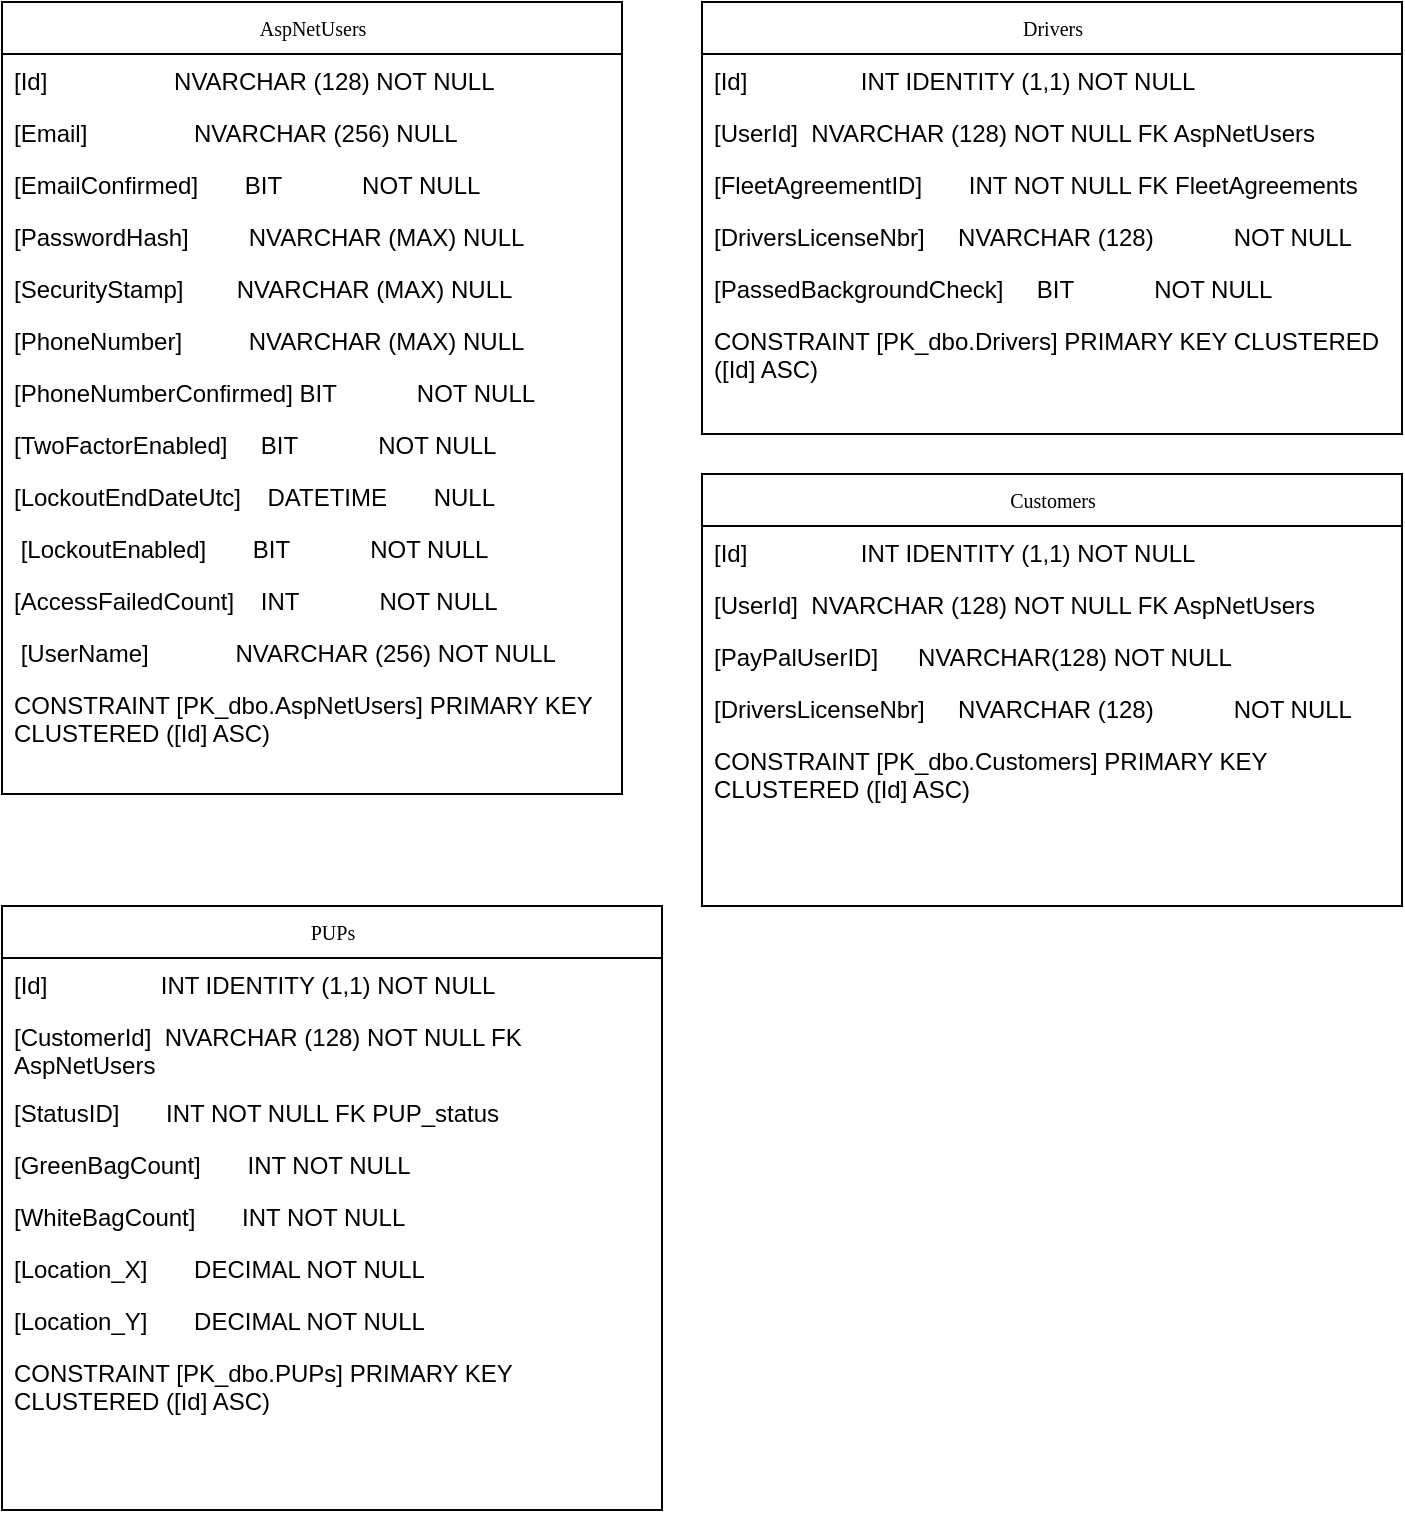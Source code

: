 <mxfile version="12.2.6" type="github" pages="1">
  <diagram id="KIfDUf1n7L53kUug-3rC" name="Page-1">
    <mxGraphModel dx="558" dy="868" grid="1" gridSize="10" guides="1" tooltips="1" connect="1" arrows="1" fold="1" page="1" pageScale="1" pageWidth="850" pageHeight="1100" math="0" shadow="0">
      <root>
        <mxCell id="0"/>
        <mxCell id="1" parent="0"/>
        <mxCell id="Ca7Wkop1gzhK9IgyCtEc-1" value="AspNetUsers" style="swimlane;html=1;fontStyle=0;childLayout=stackLayout;horizontal=1;startSize=26;fillColor=none;horizontalStack=0;resizeParent=1;resizeLast=0;collapsible=1;marginBottom=0;swimlaneFillColor=#ffffff;rounded=0;shadow=0;comic=0;labelBackgroundColor=none;strokeColor=#000000;strokeWidth=1;fontFamily=Verdana;fontSize=10;fontColor=#000000;align=center;" parent="1" vertex="1">
          <mxGeometry x="870" y="4" width="310" height="396" as="geometry"/>
        </mxCell>
        <mxCell id="Ca7Wkop1gzhK9IgyCtEc-2" value="[Id]&amp;nbsp; &amp;nbsp; &amp;nbsp; &amp;nbsp; &amp;nbsp; &amp;nbsp; &amp;nbsp; &amp;nbsp; &amp;nbsp; &amp;nbsp;NVARCHAR (128) NOT NULL" style="text;html=1;strokeColor=none;fillColor=none;align=left;verticalAlign=top;spacingLeft=4;spacingRight=4;whiteSpace=wrap;overflow=hidden;rotatable=0;points=[[0,0.5],[1,0.5]];portConstraint=eastwest;" parent="Ca7Wkop1gzhK9IgyCtEc-1" vertex="1">
          <mxGeometry y="26" width="310" height="26" as="geometry"/>
        </mxCell>
        <mxCell id="Ca7Wkop1gzhK9IgyCtEc-3" value="[Email]&amp;nbsp; &amp;nbsp; &amp;nbsp; &amp;nbsp; &amp;nbsp; &amp;nbsp; &amp;nbsp; &amp;nbsp; NVARCHAR (256) NULL" style="text;html=1;strokeColor=none;fillColor=none;align=left;verticalAlign=top;spacingLeft=4;spacingRight=4;whiteSpace=wrap;overflow=hidden;rotatable=0;points=[[0,0.5],[1,0.5]];portConstraint=eastwest;" parent="Ca7Wkop1gzhK9IgyCtEc-1" vertex="1">
          <mxGeometry y="52" width="310" height="26" as="geometry"/>
        </mxCell>
        <mxCell id="Ca7Wkop1gzhK9IgyCtEc-4" value="[EmailConfirmed]&amp;nbsp; &amp;nbsp; &amp;nbsp; &amp;nbsp;BIT&amp;nbsp; &amp;nbsp; &amp;nbsp; &amp;nbsp; &amp;nbsp; &amp;nbsp; NOT NULL" style="text;html=1;strokeColor=none;fillColor=none;align=left;verticalAlign=top;spacingLeft=4;spacingRight=4;whiteSpace=wrap;overflow=hidden;rotatable=0;points=[[0,0.5],[1,0.5]];portConstraint=eastwest;" parent="Ca7Wkop1gzhK9IgyCtEc-1" vertex="1">
          <mxGeometry y="78" width="310" height="26" as="geometry"/>
        </mxCell>
        <mxCell id="Ca7Wkop1gzhK9IgyCtEc-5" value="[PasswordHash]&amp;nbsp; &amp;nbsp; &amp;nbsp; &amp;nbsp; &amp;nbsp;NVARCHAR (MAX) NULL" style="text;html=1;strokeColor=none;fillColor=none;align=left;verticalAlign=top;spacingLeft=4;spacingRight=4;whiteSpace=wrap;overflow=hidden;rotatable=0;points=[[0,0.5],[1,0.5]];portConstraint=eastwest;" parent="Ca7Wkop1gzhK9IgyCtEc-1" vertex="1">
          <mxGeometry y="104" width="310" height="26" as="geometry"/>
        </mxCell>
        <mxCell id="Ca7Wkop1gzhK9IgyCtEc-6" value="[SecurityStamp]&amp;nbsp; &amp;nbsp; &amp;nbsp; &amp;nbsp; NVARCHAR (MAX) NULL" style="text;html=1;strokeColor=none;fillColor=none;align=left;verticalAlign=top;spacingLeft=4;spacingRight=4;whiteSpace=wrap;overflow=hidden;rotatable=0;points=[[0,0.5],[1,0.5]];portConstraint=eastwest;" parent="Ca7Wkop1gzhK9IgyCtEc-1" vertex="1">
          <mxGeometry y="130" width="310" height="26" as="geometry"/>
        </mxCell>
        <mxCell id="Ca7Wkop1gzhK9IgyCtEc-7" value="[PhoneNumber]&amp;nbsp; &amp;nbsp; &amp;nbsp; &amp;nbsp; &amp;nbsp; NVARCHAR (MAX) NULL" style="text;html=1;strokeColor=none;fillColor=none;align=left;verticalAlign=top;spacingLeft=4;spacingRight=4;whiteSpace=wrap;overflow=hidden;rotatable=0;points=[[0,0.5],[1,0.5]];portConstraint=eastwest;" parent="Ca7Wkop1gzhK9IgyCtEc-1" vertex="1">
          <mxGeometry y="156" width="310" height="26" as="geometry"/>
        </mxCell>
        <mxCell id="Ca7Wkop1gzhK9IgyCtEc-8" value="[PhoneNumberConfirmed] BIT&amp;nbsp; &amp;nbsp; &amp;nbsp; &amp;nbsp; &amp;nbsp; &amp;nbsp; NOT NULL" style="text;html=1;strokeColor=none;fillColor=none;align=left;verticalAlign=top;spacingLeft=4;spacingRight=4;whiteSpace=wrap;overflow=hidden;rotatable=0;points=[[0,0.5],[1,0.5]];portConstraint=eastwest;" parent="Ca7Wkop1gzhK9IgyCtEc-1" vertex="1">
          <mxGeometry y="182" width="310" height="26" as="geometry"/>
        </mxCell>
        <mxCell id="Ca7Wkop1gzhK9IgyCtEc-9" value="[TwoFactorEnabled]&amp;nbsp; &amp;nbsp; &amp;nbsp;BIT&amp;nbsp; &amp;nbsp; &amp;nbsp; &amp;nbsp; &amp;nbsp; &amp;nbsp; NOT NULL" style="text;html=1;strokeColor=none;fillColor=none;align=left;verticalAlign=top;spacingLeft=4;spacingRight=4;whiteSpace=wrap;overflow=hidden;rotatable=0;points=[[0,0.5],[1,0.5]];portConstraint=eastwest;" parent="Ca7Wkop1gzhK9IgyCtEc-1" vertex="1">
          <mxGeometry y="208" width="310" height="26" as="geometry"/>
        </mxCell>
        <mxCell id="Ca7Wkop1gzhK9IgyCtEc-10" value="[LockoutEndDateUtc]&amp;nbsp; &amp;nbsp; DATETIME&amp;nbsp; &amp;nbsp; &amp;nbsp; &amp;nbsp;NULL" style="text;html=1;strokeColor=none;fillColor=none;align=left;verticalAlign=top;spacingLeft=4;spacingRight=4;whiteSpace=wrap;overflow=hidden;rotatable=0;points=[[0,0.5],[1,0.5]];portConstraint=eastwest;" parent="Ca7Wkop1gzhK9IgyCtEc-1" vertex="1">
          <mxGeometry y="234" width="310" height="26" as="geometry"/>
        </mxCell>
        <mxCell id="Ca7Wkop1gzhK9IgyCtEc-11" value="&amp;nbsp;[LockoutEnabled]&amp;nbsp; &amp;nbsp; &amp;nbsp; &amp;nbsp;BIT&amp;nbsp; &amp;nbsp; &amp;nbsp; &amp;nbsp; &amp;nbsp; &amp;nbsp; NOT NULL" style="text;html=1;strokeColor=none;fillColor=none;align=left;verticalAlign=top;spacingLeft=4;spacingRight=4;whiteSpace=wrap;overflow=hidden;rotatable=0;points=[[0,0.5],[1,0.5]];portConstraint=eastwest;" parent="Ca7Wkop1gzhK9IgyCtEc-1" vertex="1">
          <mxGeometry y="260" width="310" height="26" as="geometry"/>
        </mxCell>
        <mxCell id="Ca7Wkop1gzhK9IgyCtEc-12" value="[AccessFailedCount]&amp;nbsp; &amp;nbsp; INT&amp;nbsp; &amp;nbsp; &amp;nbsp; &amp;nbsp; &amp;nbsp; &amp;nbsp; NOT NULL" style="text;html=1;strokeColor=none;fillColor=none;align=left;verticalAlign=top;spacingLeft=4;spacingRight=4;whiteSpace=wrap;overflow=hidden;rotatable=0;points=[[0,0.5],[1,0.5]];portConstraint=eastwest;" parent="Ca7Wkop1gzhK9IgyCtEc-1" vertex="1">
          <mxGeometry y="286" width="310" height="26" as="geometry"/>
        </mxCell>
        <mxCell id="Ca7Wkop1gzhK9IgyCtEc-13" value="&amp;nbsp;[UserName]&amp;nbsp; &amp;nbsp; &amp;nbsp; &amp;nbsp; &amp;nbsp; &amp;nbsp; &amp;nbsp;NVARCHAR (256) NOT NULL" style="text;html=1;strokeColor=none;fillColor=none;align=left;verticalAlign=top;spacingLeft=4;spacingRight=4;whiteSpace=wrap;overflow=hidden;rotatable=0;points=[[0,0.5],[1,0.5]];portConstraint=eastwest;" parent="Ca7Wkop1gzhK9IgyCtEc-1" vertex="1">
          <mxGeometry y="312" width="310" height="26" as="geometry"/>
        </mxCell>
        <mxCell id="Ca7Wkop1gzhK9IgyCtEc-14" value="CONSTRAINT [PK_dbo.AspNetUsers] PRIMARY KEY CLUSTERED ([Id] ASC)" style="text;html=1;strokeColor=none;fillColor=none;align=left;verticalAlign=top;spacingLeft=4;spacingRight=4;whiteSpace=wrap;overflow=hidden;rotatable=0;points=[[0,0.5],[1,0.5]];portConstraint=eastwest;" parent="Ca7Wkop1gzhK9IgyCtEc-1" vertex="1">
          <mxGeometry y="338" width="310" height="42" as="geometry"/>
        </mxCell>
        <mxCell id="LeqrXOZEjT0UXgj0MQsK-1" value="Drivers" style="swimlane;html=1;fontStyle=0;childLayout=stackLayout;horizontal=1;startSize=26;fillColor=none;horizontalStack=0;resizeParent=1;resizeLast=0;collapsible=1;marginBottom=0;swimlaneFillColor=#ffffff;rounded=0;shadow=0;comic=0;labelBackgroundColor=none;strokeColor=#000000;strokeWidth=1;fontFamily=Verdana;fontSize=10;fontColor=#000000;align=center;" vertex="1" parent="1">
          <mxGeometry x="1220" y="4" width="350" height="216" as="geometry"/>
        </mxCell>
        <mxCell id="LeqrXOZEjT0UXgj0MQsK-2" value="[Id]&amp;nbsp; &amp;nbsp; &amp;nbsp; &amp;nbsp; &amp;nbsp; &amp;nbsp; &amp;nbsp; &amp;nbsp; &amp;nbsp;INT IDENTITY (1,1) NOT NULL" style="text;html=1;strokeColor=none;fillColor=none;align=left;verticalAlign=top;spacingLeft=4;spacingRight=4;whiteSpace=wrap;overflow=hidden;rotatable=0;points=[[0,0.5],[1,0.5]];portConstraint=eastwest;" vertex="1" parent="LeqrXOZEjT0UXgj0MQsK-1">
          <mxGeometry y="26" width="350" height="26" as="geometry"/>
        </mxCell>
        <mxCell id="LeqrXOZEjT0UXgj0MQsK-3" value="[UserId]&amp;nbsp; NVARCHAR (128) NOT NULL FK AspNetUsers" style="text;html=1;strokeColor=none;fillColor=none;align=left;verticalAlign=top;spacingLeft=4;spacingRight=4;whiteSpace=wrap;overflow=hidden;rotatable=0;points=[[0,0.5],[1,0.5]];portConstraint=eastwest;" vertex="1" parent="LeqrXOZEjT0UXgj0MQsK-1">
          <mxGeometry y="52" width="350" height="26" as="geometry"/>
        </mxCell>
        <mxCell id="LeqrXOZEjT0UXgj0MQsK-4" value="[FleetAgreementID]&amp;nbsp; &amp;nbsp; &amp;nbsp; &amp;nbsp;INT NOT NULL FK FleetAgreements" style="text;html=1;strokeColor=none;fillColor=none;align=left;verticalAlign=top;spacingLeft=4;spacingRight=4;whiteSpace=wrap;overflow=hidden;rotatable=0;points=[[0,0.5],[1,0.5]];portConstraint=eastwest;" vertex="1" parent="LeqrXOZEjT0UXgj0MQsK-1">
          <mxGeometry y="78" width="350" height="26" as="geometry"/>
        </mxCell>
        <mxCell id="LeqrXOZEjT0UXgj0MQsK-9" value="[DriversLicenseNbr]&amp;nbsp; &amp;nbsp; &amp;nbsp;NVARCHAR (128)&amp;nbsp; &amp;nbsp; &amp;nbsp; &amp;nbsp; &amp;nbsp; &amp;nbsp; NOT NULL" style="text;html=1;strokeColor=none;fillColor=none;align=left;verticalAlign=top;spacingLeft=4;spacingRight=4;whiteSpace=wrap;overflow=hidden;rotatable=0;points=[[0,0.5],[1,0.5]];portConstraint=eastwest;" vertex="1" parent="LeqrXOZEjT0UXgj0MQsK-1">
          <mxGeometry y="104" width="350" height="26" as="geometry"/>
        </mxCell>
        <mxCell id="LeqrXOZEjT0UXgj0MQsK-17" value="[PassedBackgroundCheck]&amp;nbsp; &amp;nbsp; &amp;nbsp;BIT&amp;nbsp; &amp;nbsp; &amp;nbsp; &amp;nbsp; &amp;nbsp; &amp;nbsp; NOT NULL" style="text;html=1;strokeColor=none;fillColor=none;align=left;verticalAlign=top;spacingLeft=4;spacingRight=4;whiteSpace=wrap;overflow=hidden;rotatable=0;points=[[0,0.5],[1,0.5]];portConstraint=eastwest;" vertex="1" parent="LeqrXOZEjT0UXgj0MQsK-1">
          <mxGeometry y="130" width="350" height="26" as="geometry"/>
        </mxCell>
        <mxCell id="LeqrXOZEjT0UXgj0MQsK-14" value="CONSTRAINT [PK_dbo.Drivers] PRIMARY KEY CLUSTERED ([Id] ASC)" style="text;html=1;strokeColor=none;fillColor=none;align=left;verticalAlign=top;spacingLeft=4;spacingRight=4;whiteSpace=wrap;overflow=hidden;rotatable=0;points=[[0,0.5],[1,0.5]];portConstraint=eastwest;" vertex="1" parent="LeqrXOZEjT0UXgj0MQsK-1">
          <mxGeometry y="156" width="350" height="42" as="geometry"/>
        </mxCell>
        <mxCell id="LeqrXOZEjT0UXgj0MQsK-18" value="Customers" style="swimlane;html=1;fontStyle=0;childLayout=stackLayout;horizontal=1;startSize=26;fillColor=none;horizontalStack=0;resizeParent=1;resizeLast=0;collapsible=1;marginBottom=0;swimlaneFillColor=#ffffff;rounded=0;shadow=0;comic=0;labelBackgroundColor=none;strokeColor=#000000;strokeWidth=1;fontFamily=Verdana;fontSize=10;fontColor=#000000;align=center;" vertex="1" parent="1">
          <mxGeometry x="1220" y="240" width="350" height="216" as="geometry"/>
        </mxCell>
        <mxCell id="LeqrXOZEjT0UXgj0MQsK-19" value="[Id]&amp;nbsp; &amp;nbsp; &amp;nbsp; &amp;nbsp; &amp;nbsp; &amp;nbsp; &amp;nbsp; &amp;nbsp; &amp;nbsp;INT IDENTITY (1,1) NOT NULL" style="text;html=1;strokeColor=none;fillColor=none;align=left;verticalAlign=top;spacingLeft=4;spacingRight=4;whiteSpace=wrap;overflow=hidden;rotatable=0;points=[[0,0.5],[1,0.5]];portConstraint=eastwest;" vertex="1" parent="LeqrXOZEjT0UXgj0MQsK-18">
          <mxGeometry y="26" width="350" height="26" as="geometry"/>
        </mxCell>
        <mxCell id="LeqrXOZEjT0UXgj0MQsK-20" value="[UserId]&amp;nbsp; NVARCHAR (128) NOT NULL FK AspNetUsers" style="text;html=1;strokeColor=none;fillColor=none;align=left;verticalAlign=top;spacingLeft=4;spacingRight=4;whiteSpace=wrap;overflow=hidden;rotatable=0;points=[[0,0.5],[1,0.5]];portConstraint=eastwest;" vertex="1" parent="LeqrXOZEjT0UXgj0MQsK-18">
          <mxGeometry y="52" width="350" height="26" as="geometry"/>
        </mxCell>
        <mxCell id="LeqrXOZEjT0UXgj0MQsK-21" value="[PayPalUserID]&amp;nbsp; &amp;nbsp; &amp;nbsp; NVARCHAR(128) NOT NULL&amp;nbsp;" style="text;html=1;strokeColor=none;fillColor=none;align=left;verticalAlign=top;spacingLeft=4;spacingRight=4;whiteSpace=wrap;overflow=hidden;rotatable=0;points=[[0,0.5],[1,0.5]];portConstraint=eastwest;" vertex="1" parent="LeqrXOZEjT0UXgj0MQsK-18">
          <mxGeometry y="78" width="350" height="26" as="geometry"/>
        </mxCell>
        <mxCell id="LeqrXOZEjT0UXgj0MQsK-22" value="[DriversLicenseNbr]&amp;nbsp; &amp;nbsp; &amp;nbsp;NVARCHAR (128)&amp;nbsp; &amp;nbsp; &amp;nbsp; &amp;nbsp; &amp;nbsp; &amp;nbsp; NOT NULL" style="text;html=1;strokeColor=none;fillColor=none;align=left;verticalAlign=top;spacingLeft=4;spacingRight=4;whiteSpace=wrap;overflow=hidden;rotatable=0;points=[[0,0.5],[1,0.5]];portConstraint=eastwest;" vertex="1" parent="LeqrXOZEjT0UXgj0MQsK-18">
          <mxGeometry y="104" width="350" height="26" as="geometry"/>
        </mxCell>
        <mxCell id="LeqrXOZEjT0UXgj0MQsK-24" value="CONSTRAINT [PK_dbo.Customers] PRIMARY KEY CLUSTERED ([Id] ASC)" style="text;html=1;strokeColor=none;fillColor=none;align=left;verticalAlign=top;spacingLeft=4;spacingRight=4;whiteSpace=wrap;overflow=hidden;rotatable=0;points=[[0,0.5],[1,0.5]];portConstraint=eastwest;" vertex="1" parent="LeqrXOZEjT0UXgj0MQsK-18">
          <mxGeometry y="130" width="350" height="42" as="geometry"/>
        </mxCell>
        <mxCell id="LeqrXOZEjT0UXgj0MQsK-25" value="PUPs" style="swimlane;html=1;fontStyle=0;childLayout=stackLayout;horizontal=1;startSize=26;fillColor=none;horizontalStack=0;resizeParent=1;resizeLast=0;collapsible=1;marginBottom=0;swimlaneFillColor=#ffffff;rounded=0;shadow=0;comic=0;labelBackgroundColor=none;strokeColor=#000000;strokeWidth=1;fontFamily=Verdana;fontSize=10;fontColor=#000000;align=center;" vertex="1" parent="1">
          <mxGeometry x="870" y="456" width="330" height="302" as="geometry"/>
        </mxCell>
        <mxCell id="LeqrXOZEjT0UXgj0MQsK-26" value="[Id]&amp;nbsp; &amp;nbsp; &amp;nbsp; &amp;nbsp; &amp;nbsp; &amp;nbsp; &amp;nbsp; &amp;nbsp; &amp;nbsp;INT IDENTITY (1,1) NOT NULL" style="text;html=1;strokeColor=none;fillColor=none;align=left;verticalAlign=top;spacingLeft=4;spacingRight=4;whiteSpace=wrap;overflow=hidden;rotatable=0;points=[[0,0.5],[1,0.5]];portConstraint=eastwest;" vertex="1" parent="LeqrXOZEjT0UXgj0MQsK-25">
          <mxGeometry y="26" width="330" height="26" as="geometry"/>
        </mxCell>
        <mxCell id="LeqrXOZEjT0UXgj0MQsK-27" value="[CustomerId]&amp;nbsp; NVARCHAR (128) NOT NULL FK AspNetUsers" style="text;html=1;strokeColor=none;fillColor=none;align=left;verticalAlign=top;spacingLeft=4;spacingRight=4;whiteSpace=wrap;overflow=hidden;rotatable=0;points=[[0,0.5],[1,0.5]];portConstraint=eastwest;" vertex="1" parent="LeqrXOZEjT0UXgj0MQsK-25">
          <mxGeometry y="52" width="330" height="38" as="geometry"/>
        </mxCell>
        <mxCell id="LeqrXOZEjT0UXgj0MQsK-28" value="[StatusID]&amp;nbsp; &amp;nbsp; &amp;nbsp; &amp;nbsp;INT NOT NULL FK PUP_status" style="text;html=1;strokeColor=none;fillColor=none;align=left;verticalAlign=top;spacingLeft=4;spacingRight=4;whiteSpace=wrap;overflow=hidden;rotatable=0;points=[[0,0.5],[1,0.5]];portConstraint=eastwest;" vertex="1" parent="LeqrXOZEjT0UXgj0MQsK-25">
          <mxGeometry y="90" width="330" height="26" as="geometry"/>
        </mxCell>
        <mxCell id="LeqrXOZEjT0UXgj0MQsK-32" value="[GreenBagCount]&amp;nbsp; &amp;nbsp; &amp;nbsp; &amp;nbsp;INT NOT NULL&amp;nbsp;" style="text;html=1;strokeColor=none;fillColor=none;align=left;verticalAlign=top;spacingLeft=4;spacingRight=4;whiteSpace=wrap;overflow=hidden;rotatable=0;points=[[0,0.5],[1,0.5]];portConstraint=eastwest;" vertex="1" parent="LeqrXOZEjT0UXgj0MQsK-25">
          <mxGeometry y="116" width="330" height="26" as="geometry"/>
        </mxCell>
        <mxCell id="LeqrXOZEjT0UXgj0MQsK-34" value="[WhiteBagCount]&amp;nbsp; &amp;nbsp; &amp;nbsp; &amp;nbsp;INT NOT NULL&amp;nbsp;" style="text;html=1;strokeColor=none;fillColor=none;align=left;verticalAlign=top;spacingLeft=4;spacingRight=4;whiteSpace=wrap;overflow=hidden;rotatable=0;points=[[0,0.5],[1,0.5]];portConstraint=eastwest;" vertex="1" parent="LeqrXOZEjT0UXgj0MQsK-25">
          <mxGeometry y="142" width="330" height="26" as="geometry"/>
        </mxCell>
        <mxCell id="LeqrXOZEjT0UXgj0MQsK-33" value="[Location_X]&amp;nbsp; &amp;nbsp; &amp;nbsp; &amp;nbsp;DECIMAL NOT NULL" style="text;html=1;strokeColor=none;fillColor=none;align=left;verticalAlign=top;spacingLeft=4;spacingRight=4;whiteSpace=wrap;overflow=hidden;rotatable=0;points=[[0,0.5],[1,0.5]];portConstraint=eastwest;" vertex="1" parent="LeqrXOZEjT0UXgj0MQsK-25">
          <mxGeometry y="168" width="330" height="26" as="geometry"/>
        </mxCell>
        <mxCell id="LeqrXOZEjT0UXgj0MQsK-35" value="[Location_Y]&amp;nbsp; &amp;nbsp; &amp;nbsp; &amp;nbsp;DECIMAL NOT NULL" style="text;html=1;strokeColor=none;fillColor=none;align=left;verticalAlign=top;spacingLeft=4;spacingRight=4;whiteSpace=wrap;overflow=hidden;rotatable=0;points=[[0,0.5],[1,0.5]];portConstraint=eastwest;" vertex="1" parent="LeqrXOZEjT0UXgj0MQsK-25">
          <mxGeometry y="194" width="330" height="26" as="geometry"/>
        </mxCell>
        <mxCell id="LeqrXOZEjT0UXgj0MQsK-36" value="CONSTRAINT [PK_dbo.PUPs] PRIMARY KEY CLUSTERED ([Id] ASC)" style="text;html=1;strokeColor=none;fillColor=none;align=left;verticalAlign=top;spacingLeft=4;spacingRight=4;whiteSpace=wrap;overflow=hidden;rotatable=0;points=[[0,0.5],[1,0.5]];portConstraint=eastwest;" vertex="1" parent="LeqrXOZEjT0UXgj0MQsK-25">
          <mxGeometry y="220" width="330" height="42" as="geometry"/>
        </mxCell>
      </root>
    </mxGraphModel>
  </diagram>
</mxfile>
